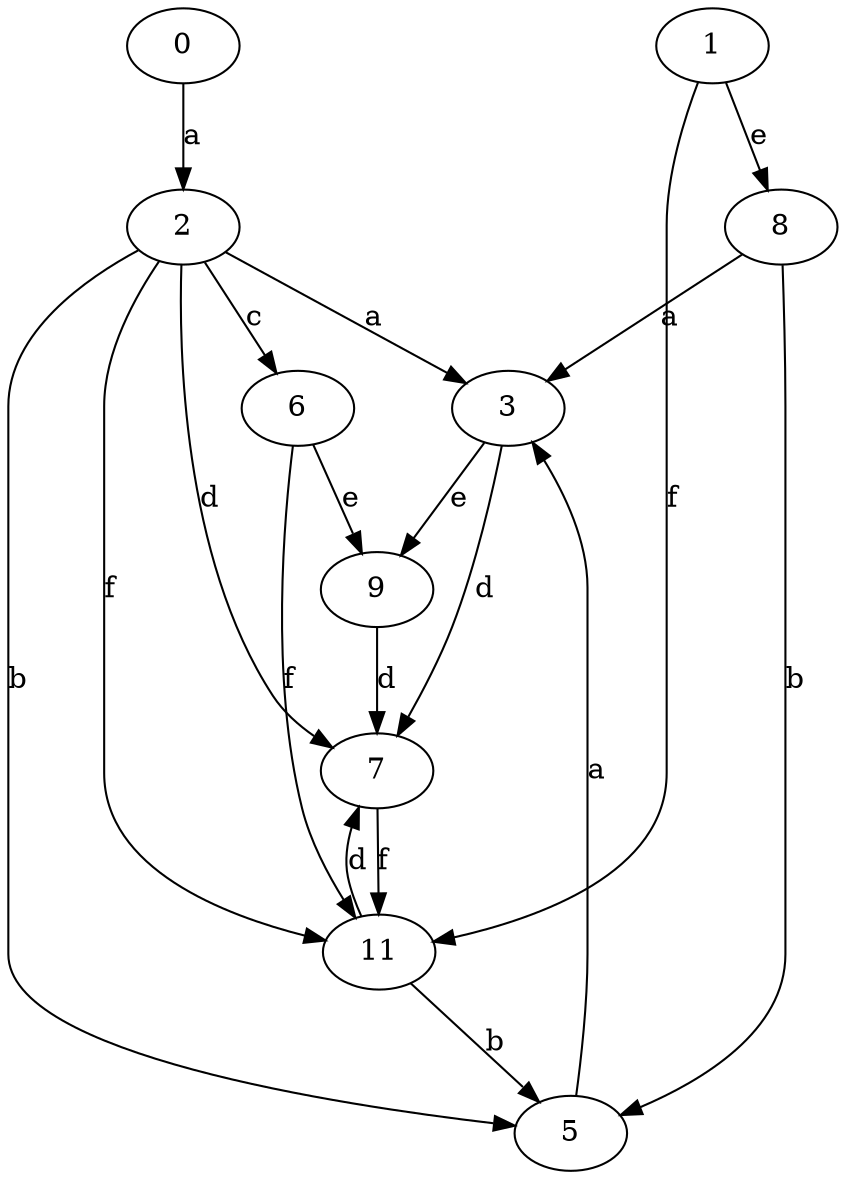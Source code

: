 strict digraph  {
2;
3;
5;
0;
6;
7;
8;
9;
1;
11;
2 -> 3  [label=a];
2 -> 5  [label=b];
2 -> 6  [label=c];
2 -> 7  [label=d];
2 -> 11  [label=f];
3 -> 7  [label=d];
3 -> 9  [label=e];
5 -> 3  [label=a];
0 -> 2  [label=a];
6 -> 9  [label=e];
6 -> 11  [label=f];
7 -> 11  [label=f];
8 -> 3  [label=a];
8 -> 5  [label=b];
9 -> 7  [label=d];
1 -> 8  [label=e];
1 -> 11  [label=f];
11 -> 5  [label=b];
11 -> 7  [label=d];
}
